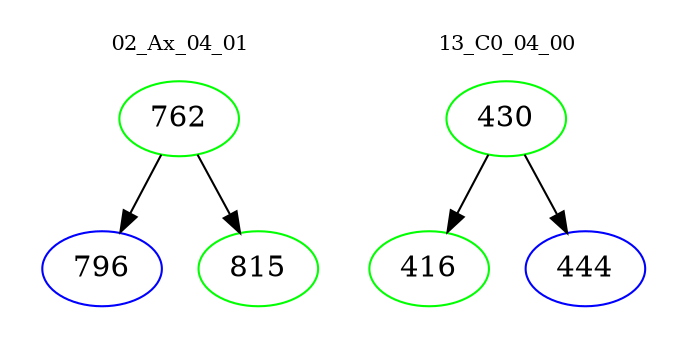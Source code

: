 digraph{
subgraph cluster_0 {
color = white
label = "02_Ax_04_01";
fontsize=10;
T0_762 [label="762", color="green"]
T0_762 -> T0_796 [color="black"]
T0_796 [label="796", color="blue"]
T0_762 -> T0_815 [color="black"]
T0_815 [label="815", color="green"]
}
subgraph cluster_1 {
color = white
label = "13_C0_04_00";
fontsize=10;
T1_430 [label="430", color="green"]
T1_430 -> T1_416 [color="black"]
T1_416 [label="416", color="green"]
T1_430 -> T1_444 [color="black"]
T1_444 [label="444", color="blue"]
}
}
